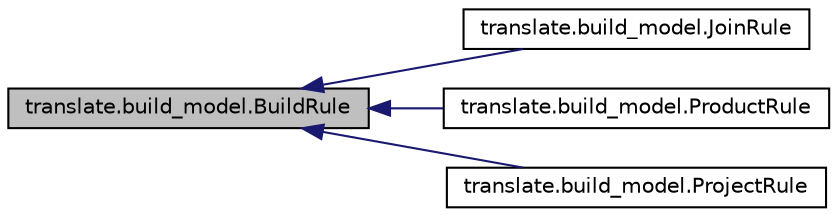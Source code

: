 digraph "translate.build_model.BuildRule"
{
  edge [fontname="Helvetica",fontsize="10",labelfontname="Helvetica",labelfontsize="10"];
  node [fontname="Helvetica",fontsize="10",shape=record];
  rankdir="LR";
  Node1 [label="translate.build_model.BuildRule",height=0.2,width=0.4,color="black", fillcolor="grey75", style="filled", fontcolor="black"];
  Node1 -> Node2 [dir="back",color="midnightblue",fontsize="10",style="solid",fontname="Helvetica"];
  Node2 [label="translate.build_model.JoinRule",height=0.2,width=0.4,color="black", fillcolor="white", style="filled",URL="$classtranslate_1_1build__model_1_1JoinRule.html"];
  Node1 -> Node3 [dir="back",color="midnightblue",fontsize="10",style="solid",fontname="Helvetica"];
  Node3 [label="translate.build_model.ProductRule",height=0.2,width=0.4,color="black", fillcolor="white", style="filled",URL="$classtranslate_1_1build__model_1_1ProductRule.html"];
  Node1 -> Node4 [dir="back",color="midnightblue",fontsize="10",style="solid",fontname="Helvetica"];
  Node4 [label="translate.build_model.ProjectRule",height=0.2,width=0.4,color="black", fillcolor="white", style="filled",URL="$classtranslate_1_1build__model_1_1ProjectRule.html"];
}
